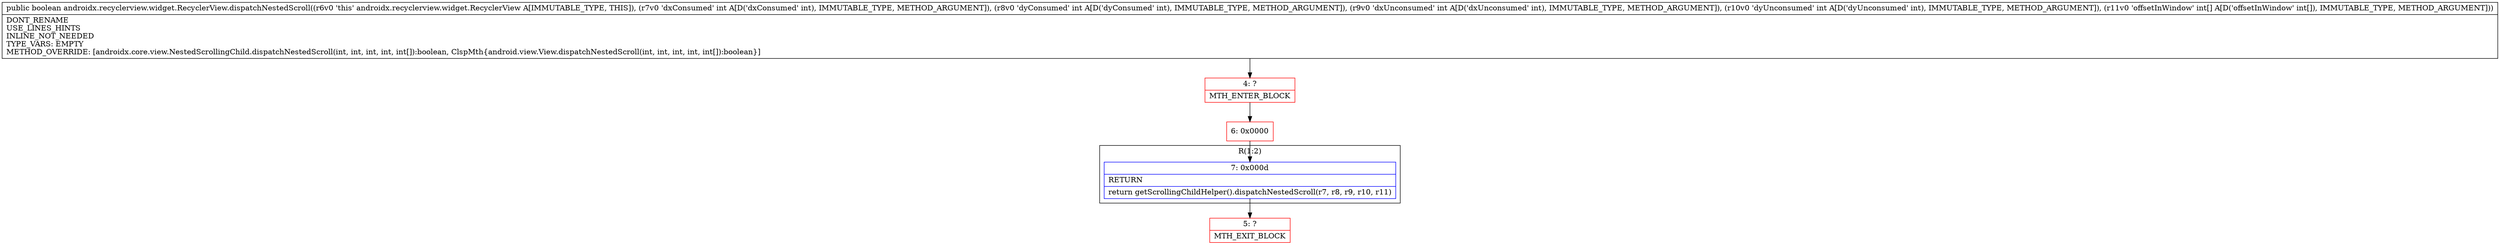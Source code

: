 digraph "CFG forandroidx.recyclerview.widget.RecyclerView.dispatchNestedScroll(IIII[I)Z" {
subgraph cluster_Region_853317101 {
label = "R(1:2)";
node [shape=record,color=blue];
Node_7 [shape=record,label="{7\:\ 0x000d|RETURN\l|return getScrollingChildHelper().dispatchNestedScroll(r7, r8, r9, r10, r11)\l}"];
}
Node_4 [shape=record,color=red,label="{4\:\ ?|MTH_ENTER_BLOCK\l}"];
Node_6 [shape=record,color=red,label="{6\:\ 0x0000}"];
Node_5 [shape=record,color=red,label="{5\:\ ?|MTH_EXIT_BLOCK\l}"];
MethodNode[shape=record,label="{public boolean androidx.recyclerview.widget.RecyclerView.dispatchNestedScroll((r6v0 'this' androidx.recyclerview.widget.RecyclerView A[IMMUTABLE_TYPE, THIS]), (r7v0 'dxConsumed' int A[D('dxConsumed' int), IMMUTABLE_TYPE, METHOD_ARGUMENT]), (r8v0 'dyConsumed' int A[D('dyConsumed' int), IMMUTABLE_TYPE, METHOD_ARGUMENT]), (r9v0 'dxUnconsumed' int A[D('dxUnconsumed' int), IMMUTABLE_TYPE, METHOD_ARGUMENT]), (r10v0 'dyUnconsumed' int A[D('dyUnconsumed' int), IMMUTABLE_TYPE, METHOD_ARGUMENT]), (r11v0 'offsetInWindow' int[] A[D('offsetInWindow' int[]), IMMUTABLE_TYPE, METHOD_ARGUMENT]))  | DONT_RENAME\lUSE_LINES_HINTS\lINLINE_NOT_NEEDED\lTYPE_VARS: EMPTY\lMETHOD_OVERRIDE: [androidx.core.view.NestedScrollingChild.dispatchNestedScroll(int, int, int, int, int[]):boolean, ClspMth\{android.view.View.dispatchNestedScroll(int, int, int, int, int[]):boolean\}]\l}"];
MethodNode -> Node_4;Node_7 -> Node_5;
Node_4 -> Node_6;
Node_6 -> Node_7;
}

